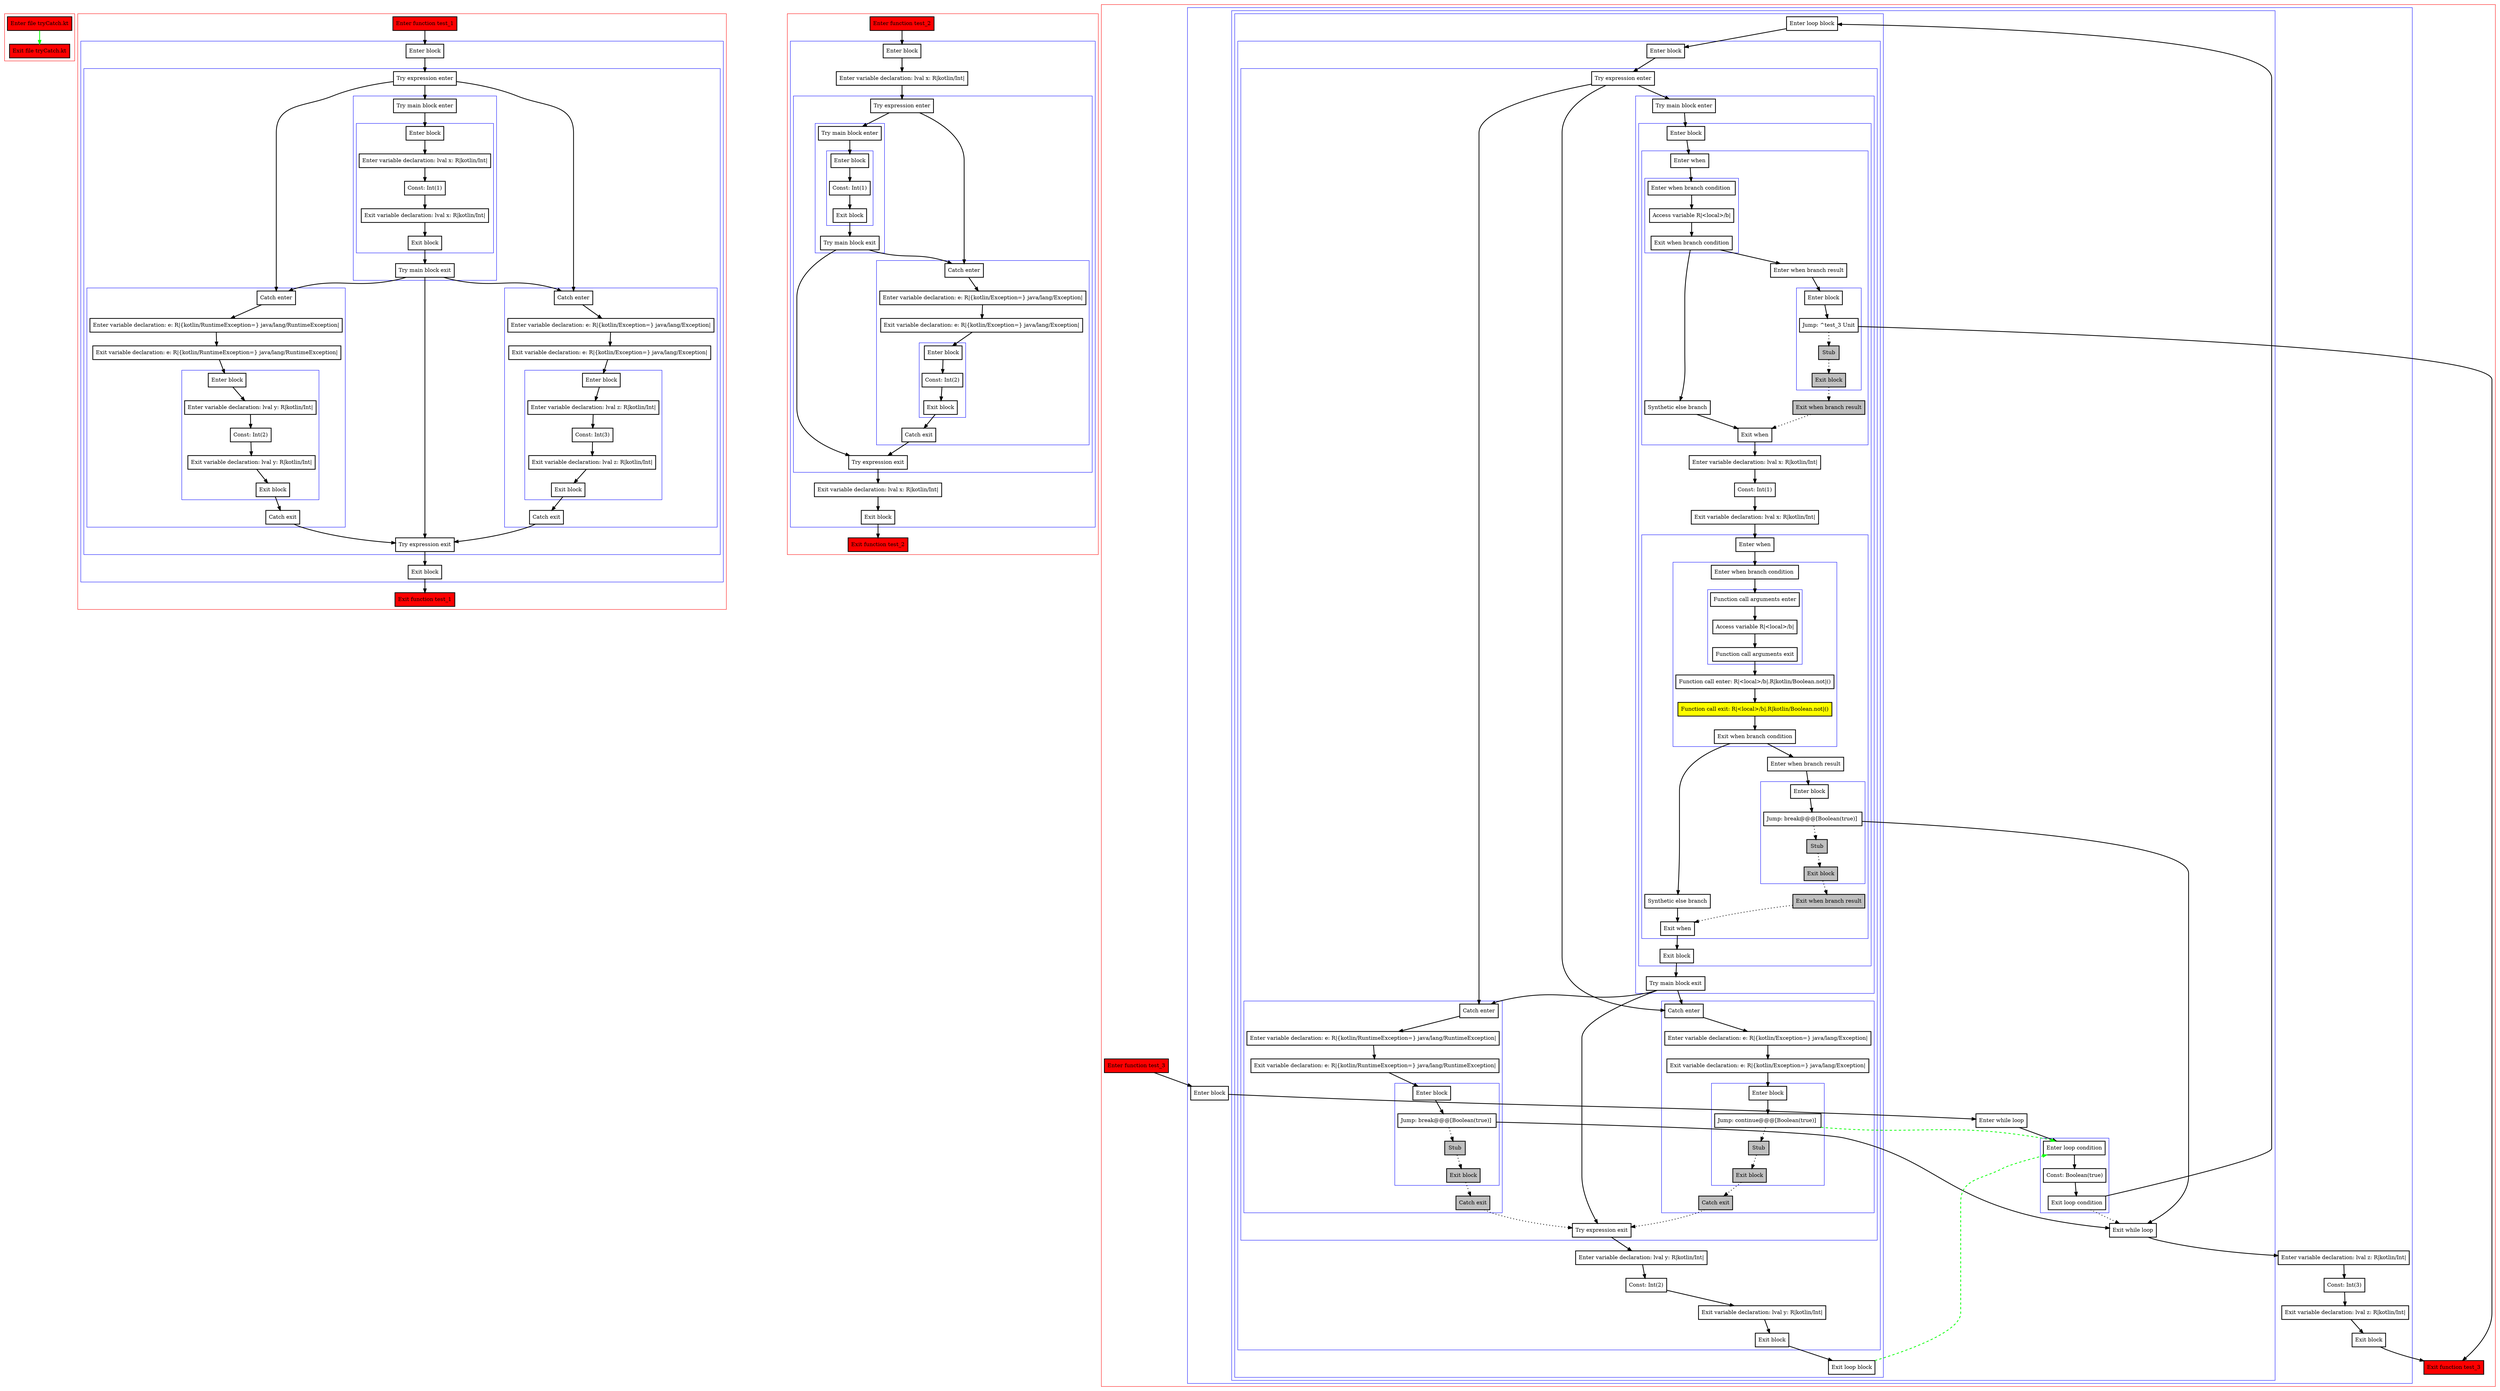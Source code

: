 digraph tryCatch_kt {
    graph [nodesep=3]
    node [shape=box penwidth=2]
    edge [penwidth=2]

    subgraph cluster_0 {
        color=red
        0 [label="Enter file tryCatch.kt" style="filled" fillcolor=red];
        1 [label="Exit file tryCatch.kt" style="filled" fillcolor=red];
    }
    0 -> {1} [color=green];

    subgraph cluster_1 {
        color=red
        2 [label="Enter function test_1" style="filled" fillcolor=red];
        subgraph cluster_2 {
            color=blue
            3 [label="Enter block"];
            subgraph cluster_3 {
                color=blue
                4 [label="Try expression enter"];
                subgraph cluster_4 {
                    color=blue
                    5 [label="Try main block enter"];
                    subgraph cluster_5 {
                        color=blue
                        6 [label="Enter block"];
                        7 [label="Enter variable declaration: lval x: R|kotlin/Int|"];
                        8 [label="Const: Int(1)"];
                        9 [label="Exit variable declaration: lval x: R|kotlin/Int|"];
                        10 [label="Exit block"];
                    }
                    11 [label="Try main block exit"];
                }
                subgraph cluster_6 {
                    color=blue
                    12 [label="Catch enter"];
                    13 [label="Enter variable declaration: e: R|{kotlin/RuntimeException=} java/lang/RuntimeException|"];
                    14 [label="Exit variable declaration: e: R|{kotlin/RuntimeException=} java/lang/RuntimeException|"];
                    subgraph cluster_7 {
                        color=blue
                        15 [label="Enter block"];
                        16 [label="Enter variable declaration: lval y: R|kotlin/Int|"];
                        17 [label="Const: Int(2)"];
                        18 [label="Exit variable declaration: lval y: R|kotlin/Int|"];
                        19 [label="Exit block"];
                    }
                    20 [label="Catch exit"];
                }
                subgraph cluster_8 {
                    color=blue
                    21 [label="Catch enter"];
                    22 [label="Enter variable declaration: e: R|{kotlin/Exception=} java/lang/Exception|"];
                    23 [label="Exit variable declaration: e: R|{kotlin/Exception=} java/lang/Exception|"];
                    subgraph cluster_9 {
                        color=blue
                        24 [label="Enter block"];
                        25 [label="Enter variable declaration: lval z: R|kotlin/Int|"];
                        26 [label="Const: Int(3)"];
                        27 [label="Exit variable declaration: lval z: R|kotlin/Int|"];
                        28 [label="Exit block"];
                    }
                    29 [label="Catch exit"];
                }
                30 [label="Try expression exit"];
            }
            31 [label="Exit block"];
        }
        32 [label="Exit function test_1" style="filled" fillcolor=red];
    }
    2 -> {3};
    3 -> {4};
    4 -> {5 12 21};
    5 -> {6};
    6 -> {7};
    7 -> {8};
    8 -> {9};
    9 -> {10};
    10 -> {11};
    11 -> {12 21 30};
    12 -> {13};
    13 -> {14};
    14 -> {15};
    15 -> {16};
    16 -> {17};
    17 -> {18};
    18 -> {19};
    19 -> {20};
    20 -> {30};
    21 -> {22};
    22 -> {23};
    23 -> {24};
    24 -> {25};
    25 -> {26};
    26 -> {27};
    27 -> {28};
    28 -> {29};
    29 -> {30};
    30 -> {31};
    31 -> {32};

    subgraph cluster_10 {
        color=red
        33 [label="Enter function test_2" style="filled" fillcolor=red];
        subgraph cluster_11 {
            color=blue
            34 [label="Enter block"];
            35 [label="Enter variable declaration: lval x: R|kotlin/Int|"];
            subgraph cluster_12 {
                color=blue
                36 [label="Try expression enter"];
                subgraph cluster_13 {
                    color=blue
                    37 [label="Try main block enter"];
                    subgraph cluster_14 {
                        color=blue
                        38 [label="Enter block"];
                        39 [label="Const: Int(1)"];
                        40 [label="Exit block"];
                    }
                    41 [label="Try main block exit"];
                }
                subgraph cluster_15 {
                    color=blue
                    42 [label="Catch enter"];
                    43 [label="Enter variable declaration: e: R|{kotlin/Exception=} java/lang/Exception|"];
                    44 [label="Exit variable declaration: e: R|{kotlin/Exception=} java/lang/Exception|"];
                    subgraph cluster_16 {
                        color=blue
                        45 [label="Enter block"];
                        46 [label="Const: Int(2)"];
                        47 [label="Exit block"];
                    }
                    48 [label="Catch exit"];
                }
                49 [label="Try expression exit"];
            }
            50 [label="Exit variable declaration: lval x: R|kotlin/Int|"];
            51 [label="Exit block"];
        }
        52 [label="Exit function test_2" style="filled" fillcolor=red];
    }
    33 -> {34};
    34 -> {35};
    35 -> {36};
    36 -> {37 42};
    37 -> {38};
    38 -> {39};
    39 -> {40};
    40 -> {41};
    41 -> {42 49};
    42 -> {43};
    43 -> {44};
    44 -> {45};
    45 -> {46};
    46 -> {47};
    47 -> {48};
    48 -> {49};
    49 -> {50};
    50 -> {51};
    51 -> {52};

    subgraph cluster_17 {
        color=red
        53 [label="Enter function test_3" style="filled" fillcolor=red];
        subgraph cluster_18 {
            color=blue
            54 [label="Enter block"];
            subgraph cluster_19 {
                color=blue
                55 [label="Enter while loop"];
                subgraph cluster_20 {
                    color=blue
                    56 [label="Enter loop condition"];
                    57 [label="Const: Boolean(true)"];
                    58 [label="Exit loop condition"];
                }
                subgraph cluster_21 {
                    color=blue
                    59 [label="Enter loop block"];
                    subgraph cluster_22 {
                        color=blue
                        60 [label="Enter block"];
                        subgraph cluster_23 {
                            color=blue
                            61 [label="Try expression enter"];
                            subgraph cluster_24 {
                                color=blue
                                62 [label="Try main block enter"];
                                subgraph cluster_25 {
                                    color=blue
                                    63 [label="Enter block"];
                                    subgraph cluster_26 {
                                        color=blue
                                        64 [label="Enter when"];
                                        subgraph cluster_27 {
                                            color=blue
                                            65 [label="Enter when branch condition "];
                                            66 [label="Access variable R|<local>/b|"];
                                            67 [label="Exit when branch condition"];
                                        }
                                        68 [label="Synthetic else branch"];
                                        69 [label="Enter when branch result"];
                                        subgraph cluster_28 {
                                            color=blue
                                            70 [label="Enter block"];
                                            71 [label="Jump: ^test_3 Unit"];
                                            72 [label="Stub" style="filled" fillcolor=gray];
                                            73 [label="Exit block" style="filled" fillcolor=gray];
                                        }
                                        74 [label="Exit when branch result" style="filled" fillcolor=gray];
                                        75 [label="Exit when"];
                                    }
                                    76 [label="Enter variable declaration: lval x: R|kotlin/Int|"];
                                    77 [label="Const: Int(1)"];
                                    78 [label="Exit variable declaration: lval x: R|kotlin/Int|"];
                                    subgraph cluster_29 {
                                        color=blue
                                        79 [label="Enter when"];
                                        subgraph cluster_30 {
                                            color=blue
                                            80 [label="Enter when branch condition "];
                                            subgraph cluster_31 {
                                                color=blue
                                                81 [label="Function call arguments enter"];
                                                82 [label="Access variable R|<local>/b|"];
                                                83 [label="Function call arguments exit"];
                                            }
                                            84 [label="Function call enter: R|<local>/b|.R|kotlin/Boolean.not|()"];
                                            85 [label="Function call exit: R|<local>/b|.R|kotlin/Boolean.not|()" style="filled" fillcolor=yellow];
                                            86 [label="Exit when branch condition"];
                                        }
                                        87 [label="Synthetic else branch"];
                                        88 [label="Enter when branch result"];
                                        subgraph cluster_32 {
                                            color=blue
                                            89 [label="Enter block"];
                                            90 [label="Jump: break@@@[Boolean(true)] "];
                                            91 [label="Stub" style="filled" fillcolor=gray];
                                            92 [label="Exit block" style="filled" fillcolor=gray];
                                        }
                                        93 [label="Exit when branch result" style="filled" fillcolor=gray];
                                        94 [label="Exit when"];
                                    }
                                    95 [label="Exit block"];
                                }
                                96 [label="Try main block exit"];
                            }
                            subgraph cluster_33 {
                                color=blue
                                97 [label="Catch enter"];
                                98 [label="Enter variable declaration: e: R|{kotlin/Exception=} java/lang/Exception|"];
                                99 [label="Exit variable declaration: e: R|{kotlin/Exception=} java/lang/Exception|"];
                                subgraph cluster_34 {
                                    color=blue
                                    100 [label="Enter block"];
                                    101 [label="Jump: continue@@@[Boolean(true)] "];
                                    102 [label="Stub" style="filled" fillcolor=gray];
                                    103 [label="Exit block" style="filled" fillcolor=gray];
                                }
                                104 [label="Catch exit" style="filled" fillcolor=gray];
                            }
                            subgraph cluster_35 {
                                color=blue
                                105 [label="Catch enter"];
                                106 [label="Enter variable declaration: e: R|{kotlin/RuntimeException=} java/lang/RuntimeException|"];
                                107 [label="Exit variable declaration: e: R|{kotlin/RuntimeException=} java/lang/RuntimeException|"];
                                subgraph cluster_36 {
                                    color=blue
                                    108 [label="Enter block"];
                                    109 [label="Jump: break@@@[Boolean(true)] "];
                                    110 [label="Stub" style="filled" fillcolor=gray];
                                    111 [label="Exit block" style="filled" fillcolor=gray];
                                }
                                112 [label="Catch exit" style="filled" fillcolor=gray];
                            }
                            113 [label="Try expression exit"];
                        }
                        114 [label="Enter variable declaration: lval y: R|kotlin/Int|"];
                        115 [label="Const: Int(2)"];
                        116 [label="Exit variable declaration: lval y: R|kotlin/Int|"];
                        117 [label="Exit block"];
                    }
                    118 [label="Exit loop block"];
                }
                119 [label="Exit while loop"];
            }
            120 [label="Enter variable declaration: lval z: R|kotlin/Int|"];
            121 [label="Const: Int(3)"];
            122 [label="Exit variable declaration: lval z: R|kotlin/Int|"];
            123 [label="Exit block"];
        }
        124 [label="Exit function test_3" style="filled" fillcolor=red];
    }
    53 -> {54};
    54 -> {55};
    55 -> {56};
    56 -> {57};
    57 -> {58};
    58 -> {59};
    58 -> {119} [style=dotted];
    59 -> {60};
    60 -> {61};
    61 -> {62 97 105};
    62 -> {63};
    63 -> {64};
    64 -> {65};
    65 -> {66};
    66 -> {67};
    67 -> {68 69};
    68 -> {75};
    69 -> {70};
    70 -> {71};
    71 -> {124};
    71 -> {72} [style=dotted];
    72 -> {73} [style=dotted];
    73 -> {74} [style=dotted];
    74 -> {75} [style=dotted];
    75 -> {76};
    76 -> {77};
    77 -> {78};
    78 -> {79};
    79 -> {80};
    80 -> {81};
    81 -> {82};
    82 -> {83};
    83 -> {84};
    84 -> {85};
    85 -> {86};
    86 -> {87 88};
    87 -> {94};
    88 -> {89};
    89 -> {90};
    90 -> {119};
    90 -> {91} [style=dotted];
    91 -> {92} [style=dotted];
    92 -> {93} [style=dotted];
    93 -> {94} [style=dotted];
    94 -> {95};
    95 -> {96};
    96 -> {97 105 113};
    97 -> {98};
    98 -> {99};
    99 -> {100};
    100 -> {101};
    101 -> {56} [color=green style=dashed];
    101 -> {102} [style=dotted];
    102 -> {103} [style=dotted];
    103 -> {104} [style=dotted];
    104 -> {113} [style=dotted];
    105 -> {106};
    106 -> {107};
    107 -> {108};
    108 -> {109};
    109 -> {119};
    109 -> {110} [style=dotted];
    110 -> {111} [style=dotted];
    111 -> {112} [style=dotted];
    112 -> {113} [style=dotted];
    113 -> {114};
    114 -> {115};
    115 -> {116};
    116 -> {117};
    117 -> {118};
    118 -> {56} [color=green style=dashed];
    119 -> {120};
    120 -> {121};
    121 -> {122};
    122 -> {123};
    123 -> {124};

}
